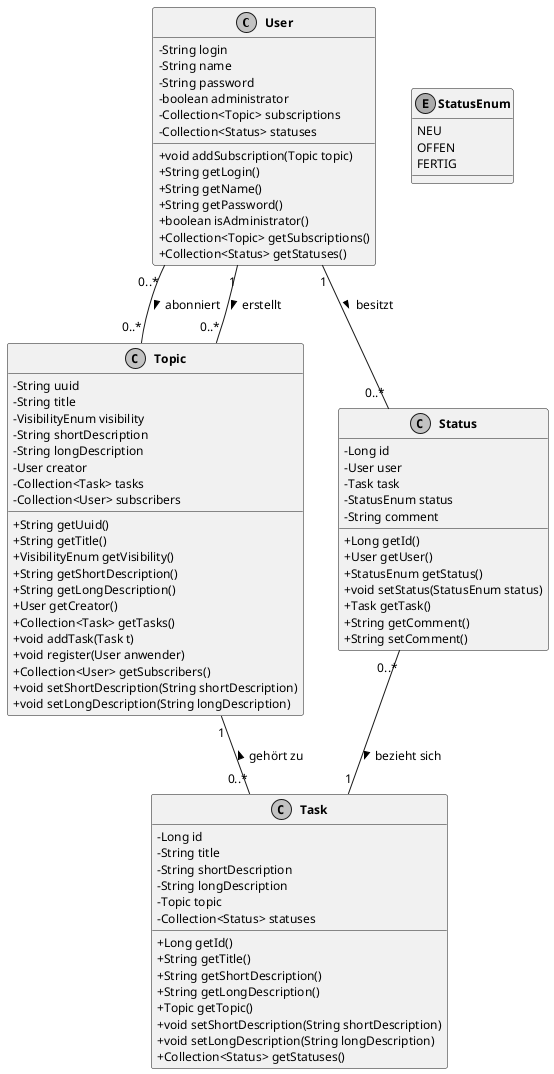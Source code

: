 @startuml

' Layout
skinparam classAttributeIconSize 0
skinparam monochrome true
skinparam shadowing false
skinparam DefaultFontName arial
skinparam DefaultFontSize 12
skinparam ClassFontStyle bold
hide empty fields

' Assoziationen
User "0..*" -- "0..*" Topic : > abonniert
User "1" -- "0..*" Topic : > erstellt
User "1" -- "0..*" Status : > besitzt
Topic "1" -- "0..*" Task : < gehört zu
Status "0..*" -- "1" Task : > bezieht sich

' Klassen
class Status [[java:edu.hm.cs.katz.swt2.agenda.persistence.Status]] {
	-Long id
	-User user
	-Task task
	-StatusEnum status
	-String comment
	+Long getId()
	+User getUser()
	+StatusEnum getStatus()
	+void setStatus(StatusEnum status)
	+Task getTask()
	+String getComment()
	+String setComment()
}

class Task [[java:edu.hm.cs.katz.swt2.agenda.persistence.Task]] {
	-Long id
	-String title
	-String shortDescription
	-String longDescription
	-Topic topic
	-Collection<Status> statuses
	+Long getId()
	+String getTitle()
	+String getShortDescription()
	+String getLongDescription()
	+Topic getTopic()
	+void setShortDescription(String shortDescription)
	+void setLongDescription(String longDescription)
	+Collection<Status> getStatuses()
}

class User [[java:edu.hm.cs.katz.swt2.agenda.persistence.User]] {
	-String login
	-String name
	-String password
	-boolean administrator
	-Collection<Topic> subscriptions
	-Collection<Status> statuses
	+void addSubscription(Topic topic)
	+String getLogin()
	+String getName()
	+String getPassword()
	+boolean isAdministrator()
	+Collection<Topic> getSubscriptions()
	+Collection<Status> getStatuses()
}

class Topic [[java:edu.hm.cs.katz.swt2.agenda.persistence.Topic]] {
	-String uuid
	-String title
	-VisibilityEnum visibility
	-String shortDescription
	-String longDescription
	-User creator
	-Collection<Task> tasks
	-Collection<User> subscribers
	+String getUuid()
	+String getTitle()
	+VisibilityEnum getVisibility()
	+String getShortDescription()
	+String getLongDescription()
	+User getCreator()
	+Collection<Task> getTasks()
	+void addTask(Task t)
	+void register(User anwender)
	+Collection<User> getSubscribers()
	+void setShortDescription(String shortDescription)
	+void setLongDescription(String longDescription)
}

enum StatusEnum [[java:edu.hm.cs.katz.swt2.agenda.common.StatusEnum]] {
	NEU
	OFFEN
	FERTIG
}

@enduml
